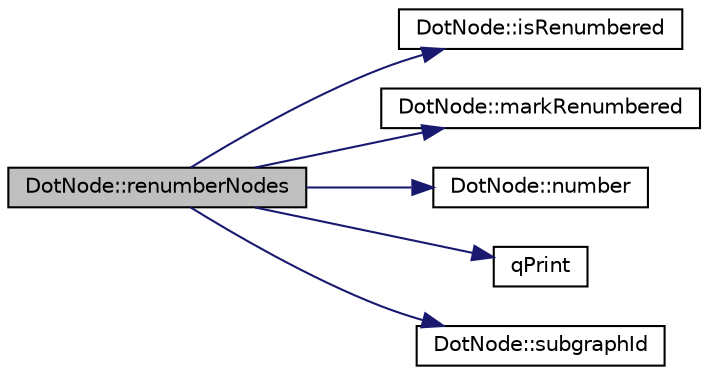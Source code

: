 digraph "DotNode::renumberNodes"
{
 // LATEX_PDF_SIZE
  edge [fontname="Helvetica",fontsize="10",labelfontname="Helvetica",labelfontsize="10"];
  node [fontname="Helvetica",fontsize="10",shape=record];
  rankdir="LR";
  Node1 [label="DotNode::renumberNodes",height=0.2,width=0.4,color="black", fillcolor="grey75", style="filled", fontcolor="black",tooltip=" "];
  Node1 -> Node2 [color="midnightblue",fontsize="10",style="solid",fontname="Helvetica"];
  Node2 [label="DotNode::isRenumbered",height=0.2,width=0.4,color="black", fillcolor="white", style="filled",URL="$classDotNode.html#a778848585e3ab3d63610f568c7299511",tooltip=" "];
  Node1 -> Node3 [color="midnightblue",fontsize="10",style="solid",fontname="Helvetica"];
  Node3 [label="DotNode::markRenumbered",height=0.2,width=0.4,color="black", fillcolor="white", style="filled",URL="$classDotNode.html#a1d245f9612e50c197d2df5392bfae2bb",tooltip=" "];
  Node1 -> Node4 [color="midnightblue",fontsize="10",style="solid",fontname="Helvetica"];
  Node4 [label="DotNode::number",height=0.2,width=0.4,color="black", fillcolor="white", style="filled",URL="$classDotNode.html#a3c08a5ee367bbf4c58c719ff7f8e0fc7",tooltip=" "];
  Node1 -> Node5 [color="midnightblue",fontsize="10",style="solid",fontname="Helvetica"];
  Node5 [label="qPrint",height=0.2,width=0.4,color="black", fillcolor="white", style="filled",URL="$qcstring_8h.html#a9851ebb5ae2f65b4d2b1d08421edbfd2",tooltip=" "];
  Node1 -> Node6 [color="midnightblue",fontsize="10",style="solid",fontname="Helvetica"];
  Node6 [label="DotNode::subgraphId",height=0.2,width=0.4,color="black", fillcolor="white", style="filled",URL="$classDotNode.html#a946942fcd286a1fa51650603fa75b89a",tooltip=" "];
}
